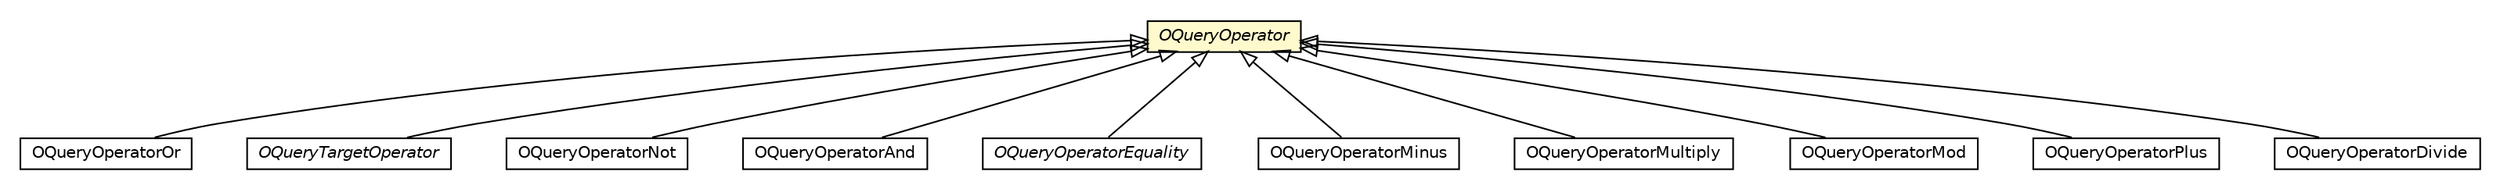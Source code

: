 #!/usr/local/bin/dot
#
# Class diagram 
# Generated by UMLGraph version R5_6-24-gf6e263 (http://www.umlgraph.org/)
#

digraph G {
	edge [fontname="Helvetica",fontsize=10,labelfontname="Helvetica",labelfontsize=10];
	node [fontname="Helvetica",fontsize=10,shape=plaintext];
	nodesep=0.25;
	ranksep=0.5;
	// com.orientechnologies.orient.core.sql.operator.OQueryOperatorOr
	c2862245 [label=<<table title="com.orientechnologies.orient.core.sql.operator.OQueryOperatorOr" border="0" cellborder="1" cellspacing="0" cellpadding="2" port="p" href="./OQueryOperatorOr.html">
		<tr><td><table border="0" cellspacing="0" cellpadding="1">
<tr><td align="center" balign="center"> OQueryOperatorOr </td></tr>
		</table></td></tr>
		</table>>, URL="./OQueryOperatorOr.html", fontname="Helvetica", fontcolor="black", fontsize=10.0];
	// com.orientechnologies.orient.core.sql.operator.OQueryTargetOperator
	c2862256 [label=<<table title="com.orientechnologies.orient.core.sql.operator.OQueryTargetOperator" border="0" cellborder="1" cellspacing="0" cellpadding="2" port="p" href="./OQueryTargetOperator.html">
		<tr><td><table border="0" cellspacing="0" cellpadding="1">
<tr><td align="center" balign="center"><font face="Helvetica-Oblique"> OQueryTargetOperator </font></td></tr>
		</table></td></tr>
		</table>>, URL="./OQueryTargetOperator.html", fontname="Helvetica", fontcolor="black", fontsize=10.0];
	// com.orientechnologies.orient.core.sql.operator.OQueryOperator
	c2862257 [label=<<table title="com.orientechnologies.orient.core.sql.operator.OQueryOperator" border="0" cellborder="1" cellspacing="0" cellpadding="2" port="p" bgcolor="lemonChiffon" href="./OQueryOperator.html">
		<tr><td><table border="0" cellspacing="0" cellpadding="1">
<tr><td align="center" balign="center"><font face="Helvetica-Oblique"> OQueryOperator </font></td></tr>
		</table></td></tr>
		</table>>, URL="./OQueryOperator.html", fontname="Helvetica", fontcolor="black", fontsize=10.0];
	// com.orientechnologies.orient.core.sql.operator.OQueryOperatorNot
	c2862261 [label=<<table title="com.orientechnologies.orient.core.sql.operator.OQueryOperatorNot" border="0" cellborder="1" cellspacing="0" cellpadding="2" port="p" href="./OQueryOperatorNot.html">
		<tr><td><table border="0" cellspacing="0" cellpadding="1">
<tr><td align="center" balign="center"> OQueryOperatorNot </td></tr>
		</table></td></tr>
		</table>>, URL="./OQueryOperatorNot.html", fontname="Helvetica", fontcolor="black", fontsize=10.0];
	// com.orientechnologies.orient.core.sql.operator.OQueryOperatorAnd
	c2862263 [label=<<table title="com.orientechnologies.orient.core.sql.operator.OQueryOperatorAnd" border="0" cellborder="1" cellspacing="0" cellpadding="2" port="p" href="./OQueryOperatorAnd.html">
		<tr><td><table border="0" cellspacing="0" cellpadding="1">
<tr><td align="center" balign="center"> OQueryOperatorAnd </td></tr>
		</table></td></tr>
		</table>>, URL="./OQueryOperatorAnd.html", fontname="Helvetica", fontcolor="black", fontsize=10.0];
	// com.orientechnologies.orient.core.sql.operator.OQueryOperatorEquality
	c2862266 [label=<<table title="com.orientechnologies.orient.core.sql.operator.OQueryOperatorEquality" border="0" cellborder="1" cellspacing="0" cellpadding="2" port="p" href="./OQueryOperatorEquality.html">
		<tr><td><table border="0" cellspacing="0" cellpadding="1">
<tr><td align="center" balign="center"><font face="Helvetica-Oblique"> OQueryOperatorEquality </font></td></tr>
		</table></td></tr>
		</table>>, URL="./OQueryOperatorEquality.html", fontname="Helvetica", fontcolor="black", fontsize=10.0];
	// com.orientechnologies.orient.core.sql.operator.math.OQueryOperatorMinus
	c2862269 [label=<<table title="com.orientechnologies.orient.core.sql.operator.math.OQueryOperatorMinus" border="0" cellborder="1" cellspacing="0" cellpadding="2" port="p" href="./math/OQueryOperatorMinus.html">
		<tr><td><table border="0" cellspacing="0" cellpadding="1">
<tr><td align="center" balign="center"> OQueryOperatorMinus </td></tr>
		</table></td></tr>
		</table>>, URL="./math/OQueryOperatorMinus.html", fontname="Helvetica", fontcolor="black", fontsize=10.0];
	// com.orientechnologies.orient.core.sql.operator.math.OQueryOperatorMultiply
	c2862270 [label=<<table title="com.orientechnologies.orient.core.sql.operator.math.OQueryOperatorMultiply" border="0" cellborder="1" cellspacing="0" cellpadding="2" port="p" href="./math/OQueryOperatorMultiply.html">
		<tr><td><table border="0" cellspacing="0" cellpadding="1">
<tr><td align="center" balign="center"> OQueryOperatorMultiply </td></tr>
		</table></td></tr>
		</table>>, URL="./math/OQueryOperatorMultiply.html", fontname="Helvetica", fontcolor="black", fontsize=10.0];
	// com.orientechnologies.orient.core.sql.operator.math.OQueryOperatorMod
	c2862271 [label=<<table title="com.orientechnologies.orient.core.sql.operator.math.OQueryOperatorMod" border="0" cellborder="1" cellspacing="0" cellpadding="2" port="p" href="./math/OQueryOperatorMod.html">
		<tr><td><table border="0" cellspacing="0" cellpadding="1">
<tr><td align="center" balign="center"> OQueryOperatorMod </td></tr>
		</table></td></tr>
		</table>>, URL="./math/OQueryOperatorMod.html", fontname="Helvetica", fontcolor="black", fontsize=10.0];
	// com.orientechnologies.orient.core.sql.operator.math.OQueryOperatorPlus
	c2862272 [label=<<table title="com.orientechnologies.orient.core.sql.operator.math.OQueryOperatorPlus" border="0" cellborder="1" cellspacing="0" cellpadding="2" port="p" href="./math/OQueryOperatorPlus.html">
		<tr><td><table border="0" cellspacing="0" cellpadding="1">
<tr><td align="center" balign="center"> OQueryOperatorPlus </td></tr>
		</table></td></tr>
		</table>>, URL="./math/OQueryOperatorPlus.html", fontname="Helvetica", fontcolor="black", fontsize=10.0];
	// com.orientechnologies.orient.core.sql.operator.math.OQueryOperatorDivide
	c2862273 [label=<<table title="com.orientechnologies.orient.core.sql.operator.math.OQueryOperatorDivide" border="0" cellborder="1" cellspacing="0" cellpadding="2" port="p" href="./math/OQueryOperatorDivide.html">
		<tr><td><table border="0" cellspacing="0" cellpadding="1">
<tr><td align="center" balign="center"> OQueryOperatorDivide </td></tr>
		</table></td></tr>
		</table>>, URL="./math/OQueryOperatorDivide.html", fontname="Helvetica", fontcolor="black", fontsize=10.0];
	//com.orientechnologies.orient.core.sql.operator.OQueryOperatorOr extends com.orientechnologies.orient.core.sql.operator.OQueryOperator
	c2862257:p -> c2862245:p [dir=back,arrowtail=empty];
	//com.orientechnologies.orient.core.sql.operator.OQueryTargetOperator extends com.orientechnologies.orient.core.sql.operator.OQueryOperator
	c2862257:p -> c2862256:p [dir=back,arrowtail=empty];
	//com.orientechnologies.orient.core.sql.operator.OQueryOperatorNot extends com.orientechnologies.orient.core.sql.operator.OQueryOperator
	c2862257:p -> c2862261:p [dir=back,arrowtail=empty];
	//com.orientechnologies.orient.core.sql.operator.OQueryOperatorAnd extends com.orientechnologies.orient.core.sql.operator.OQueryOperator
	c2862257:p -> c2862263:p [dir=back,arrowtail=empty];
	//com.orientechnologies.orient.core.sql.operator.OQueryOperatorEquality extends com.orientechnologies.orient.core.sql.operator.OQueryOperator
	c2862257:p -> c2862266:p [dir=back,arrowtail=empty];
	//com.orientechnologies.orient.core.sql.operator.math.OQueryOperatorMinus extends com.orientechnologies.orient.core.sql.operator.OQueryOperator
	c2862257:p -> c2862269:p [dir=back,arrowtail=empty];
	//com.orientechnologies.orient.core.sql.operator.math.OQueryOperatorMultiply extends com.orientechnologies.orient.core.sql.operator.OQueryOperator
	c2862257:p -> c2862270:p [dir=back,arrowtail=empty];
	//com.orientechnologies.orient.core.sql.operator.math.OQueryOperatorMod extends com.orientechnologies.orient.core.sql.operator.OQueryOperator
	c2862257:p -> c2862271:p [dir=back,arrowtail=empty];
	//com.orientechnologies.orient.core.sql.operator.math.OQueryOperatorPlus extends com.orientechnologies.orient.core.sql.operator.OQueryOperator
	c2862257:p -> c2862272:p [dir=back,arrowtail=empty];
	//com.orientechnologies.orient.core.sql.operator.math.OQueryOperatorDivide extends com.orientechnologies.orient.core.sql.operator.OQueryOperator
	c2862257:p -> c2862273:p [dir=back,arrowtail=empty];
}

